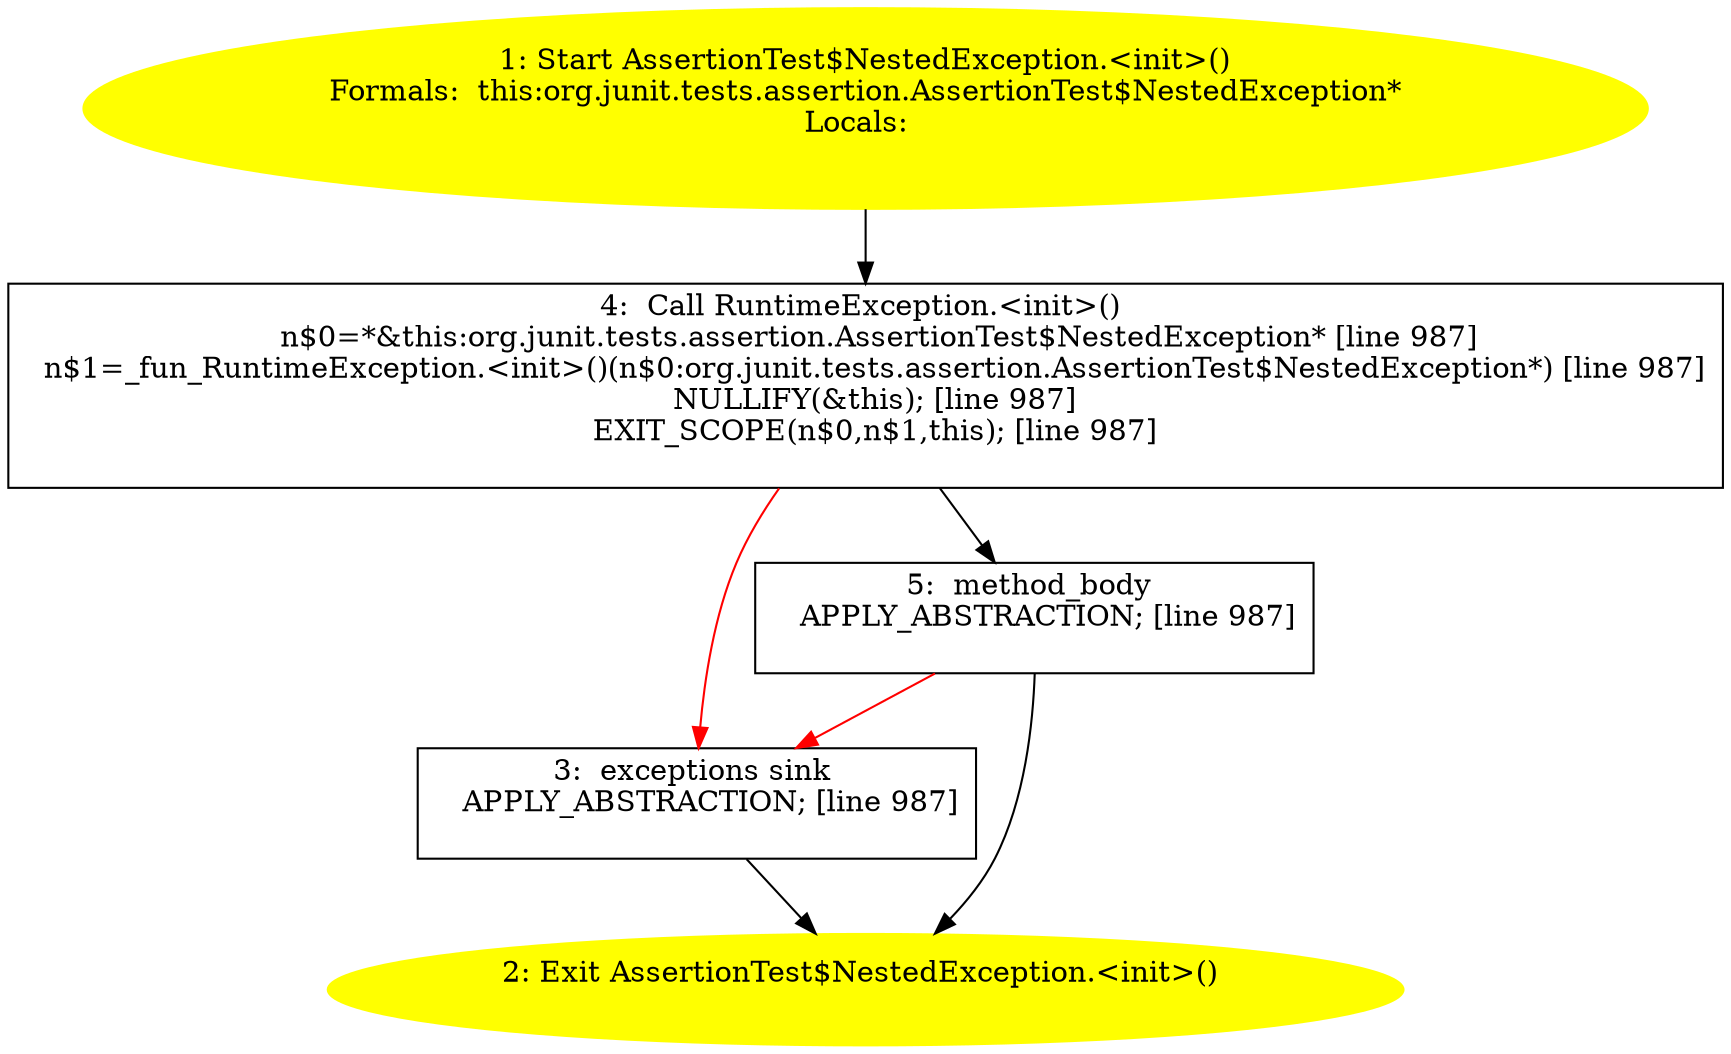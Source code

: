 /* @generated */
digraph cfg {
"org.junit.tests.assertion.AssertionTest$NestedException.<init>().db42664b9326014f32a055e9426769c2_1" [label="1: Start AssertionTest$NestedException.<init>()\nFormals:  this:org.junit.tests.assertion.AssertionTest$NestedException*\nLocals:  \n  " color=yellow style=filled]
	

	 "org.junit.tests.assertion.AssertionTest$NestedException.<init>().db42664b9326014f32a055e9426769c2_1" -> "org.junit.tests.assertion.AssertionTest$NestedException.<init>().db42664b9326014f32a055e9426769c2_4" ;
"org.junit.tests.assertion.AssertionTest$NestedException.<init>().db42664b9326014f32a055e9426769c2_2" [label="2: Exit AssertionTest$NestedException.<init>() \n  " color=yellow style=filled]
	

"org.junit.tests.assertion.AssertionTest$NestedException.<init>().db42664b9326014f32a055e9426769c2_3" [label="3:  exceptions sink \n   APPLY_ABSTRACTION; [line 987]\n " shape="box"]
	

	 "org.junit.tests.assertion.AssertionTest$NestedException.<init>().db42664b9326014f32a055e9426769c2_3" -> "org.junit.tests.assertion.AssertionTest$NestedException.<init>().db42664b9326014f32a055e9426769c2_2" ;
"org.junit.tests.assertion.AssertionTest$NestedException.<init>().db42664b9326014f32a055e9426769c2_4" [label="4:  Call RuntimeException.<init>() \n   n$0=*&this:org.junit.tests.assertion.AssertionTest$NestedException* [line 987]\n  n$1=_fun_RuntimeException.<init>()(n$0:org.junit.tests.assertion.AssertionTest$NestedException*) [line 987]\n  NULLIFY(&this); [line 987]\n  EXIT_SCOPE(n$0,n$1,this); [line 987]\n " shape="box"]
	

	 "org.junit.tests.assertion.AssertionTest$NestedException.<init>().db42664b9326014f32a055e9426769c2_4" -> "org.junit.tests.assertion.AssertionTest$NestedException.<init>().db42664b9326014f32a055e9426769c2_5" ;
	 "org.junit.tests.assertion.AssertionTest$NestedException.<init>().db42664b9326014f32a055e9426769c2_4" -> "org.junit.tests.assertion.AssertionTest$NestedException.<init>().db42664b9326014f32a055e9426769c2_3" [color="red" ];
"org.junit.tests.assertion.AssertionTest$NestedException.<init>().db42664b9326014f32a055e9426769c2_5" [label="5:  method_body \n   APPLY_ABSTRACTION; [line 987]\n " shape="box"]
	

	 "org.junit.tests.assertion.AssertionTest$NestedException.<init>().db42664b9326014f32a055e9426769c2_5" -> "org.junit.tests.assertion.AssertionTest$NestedException.<init>().db42664b9326014f32a055e9426769c2_2" ;
	 "org.junit.tests.assertion.AssertionTest$NestedException.<init>().db42664b9326014f32a055e9426769c2_5" -> "org.junit.tests.assertion.AssertionTest$NestedException.<init>().db42664b9326014f32a055e9426769c2_3" [color="red" ];
}
